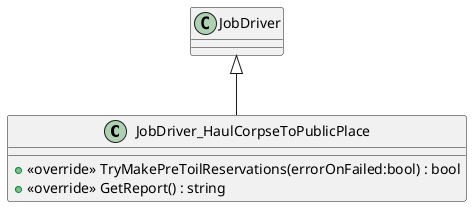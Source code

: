 @startuml
class JobDriver_HaulCorpseToPublicPlace {
    + <<override>> TryMakePreToilReservations(errorOnFailed:bool) : bool
    + <<override>> GetReport() : string
}
JobDriver <|-- JobDriver_HaulCorpseToPublicPlace
@enduml
